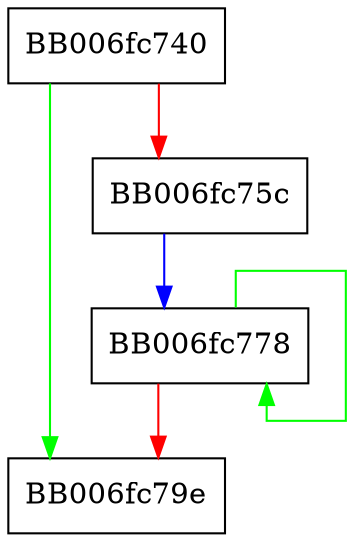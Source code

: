 digraph cipher_hw_cast5_ecb_cipher {
  node [shape="box"];
  graph [splines=ortho];
  BB006fc740 -> BB006fc79e [color="green"];
  BB006fc740 -> BB006fc75c [color="red"];
  BB006fc75c -> BB006fc778 [color="blue"];
  BB006fc778 -> BB006fc778 [color="green"];
  BB006fc778 -> BB006fc79e [color="red"];
}